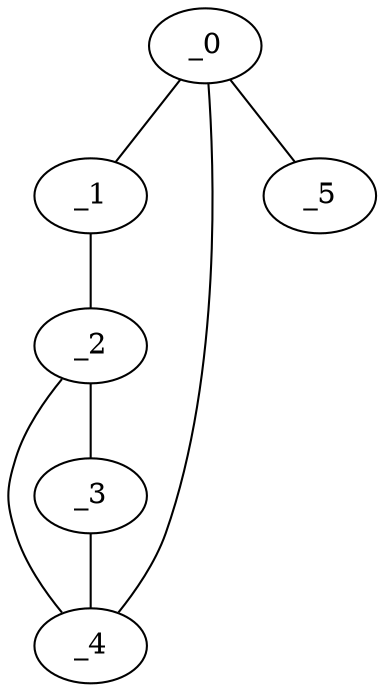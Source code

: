 graph FP1_0130 {
	_0	 [x="0.74",
		y="2.78"];
	_1	 [x="1.18259",
		y="0.952383"];
	_0 -- _1;
	_4	 [x="1.94948",
		y="2.94029"];
	_0 -- _4;
	_5	 [x="1.15518",
		y="0.124955"];
	_0 -- _5;
	_2	 [x="-0.00632167",
		y="1.32899"];
	_1 -- _2;
	_3	 [x="1.82147",
		y="1.68869"];
	_2 -- _3;
	_2 -- _4;
	_3 -- _4;
}
